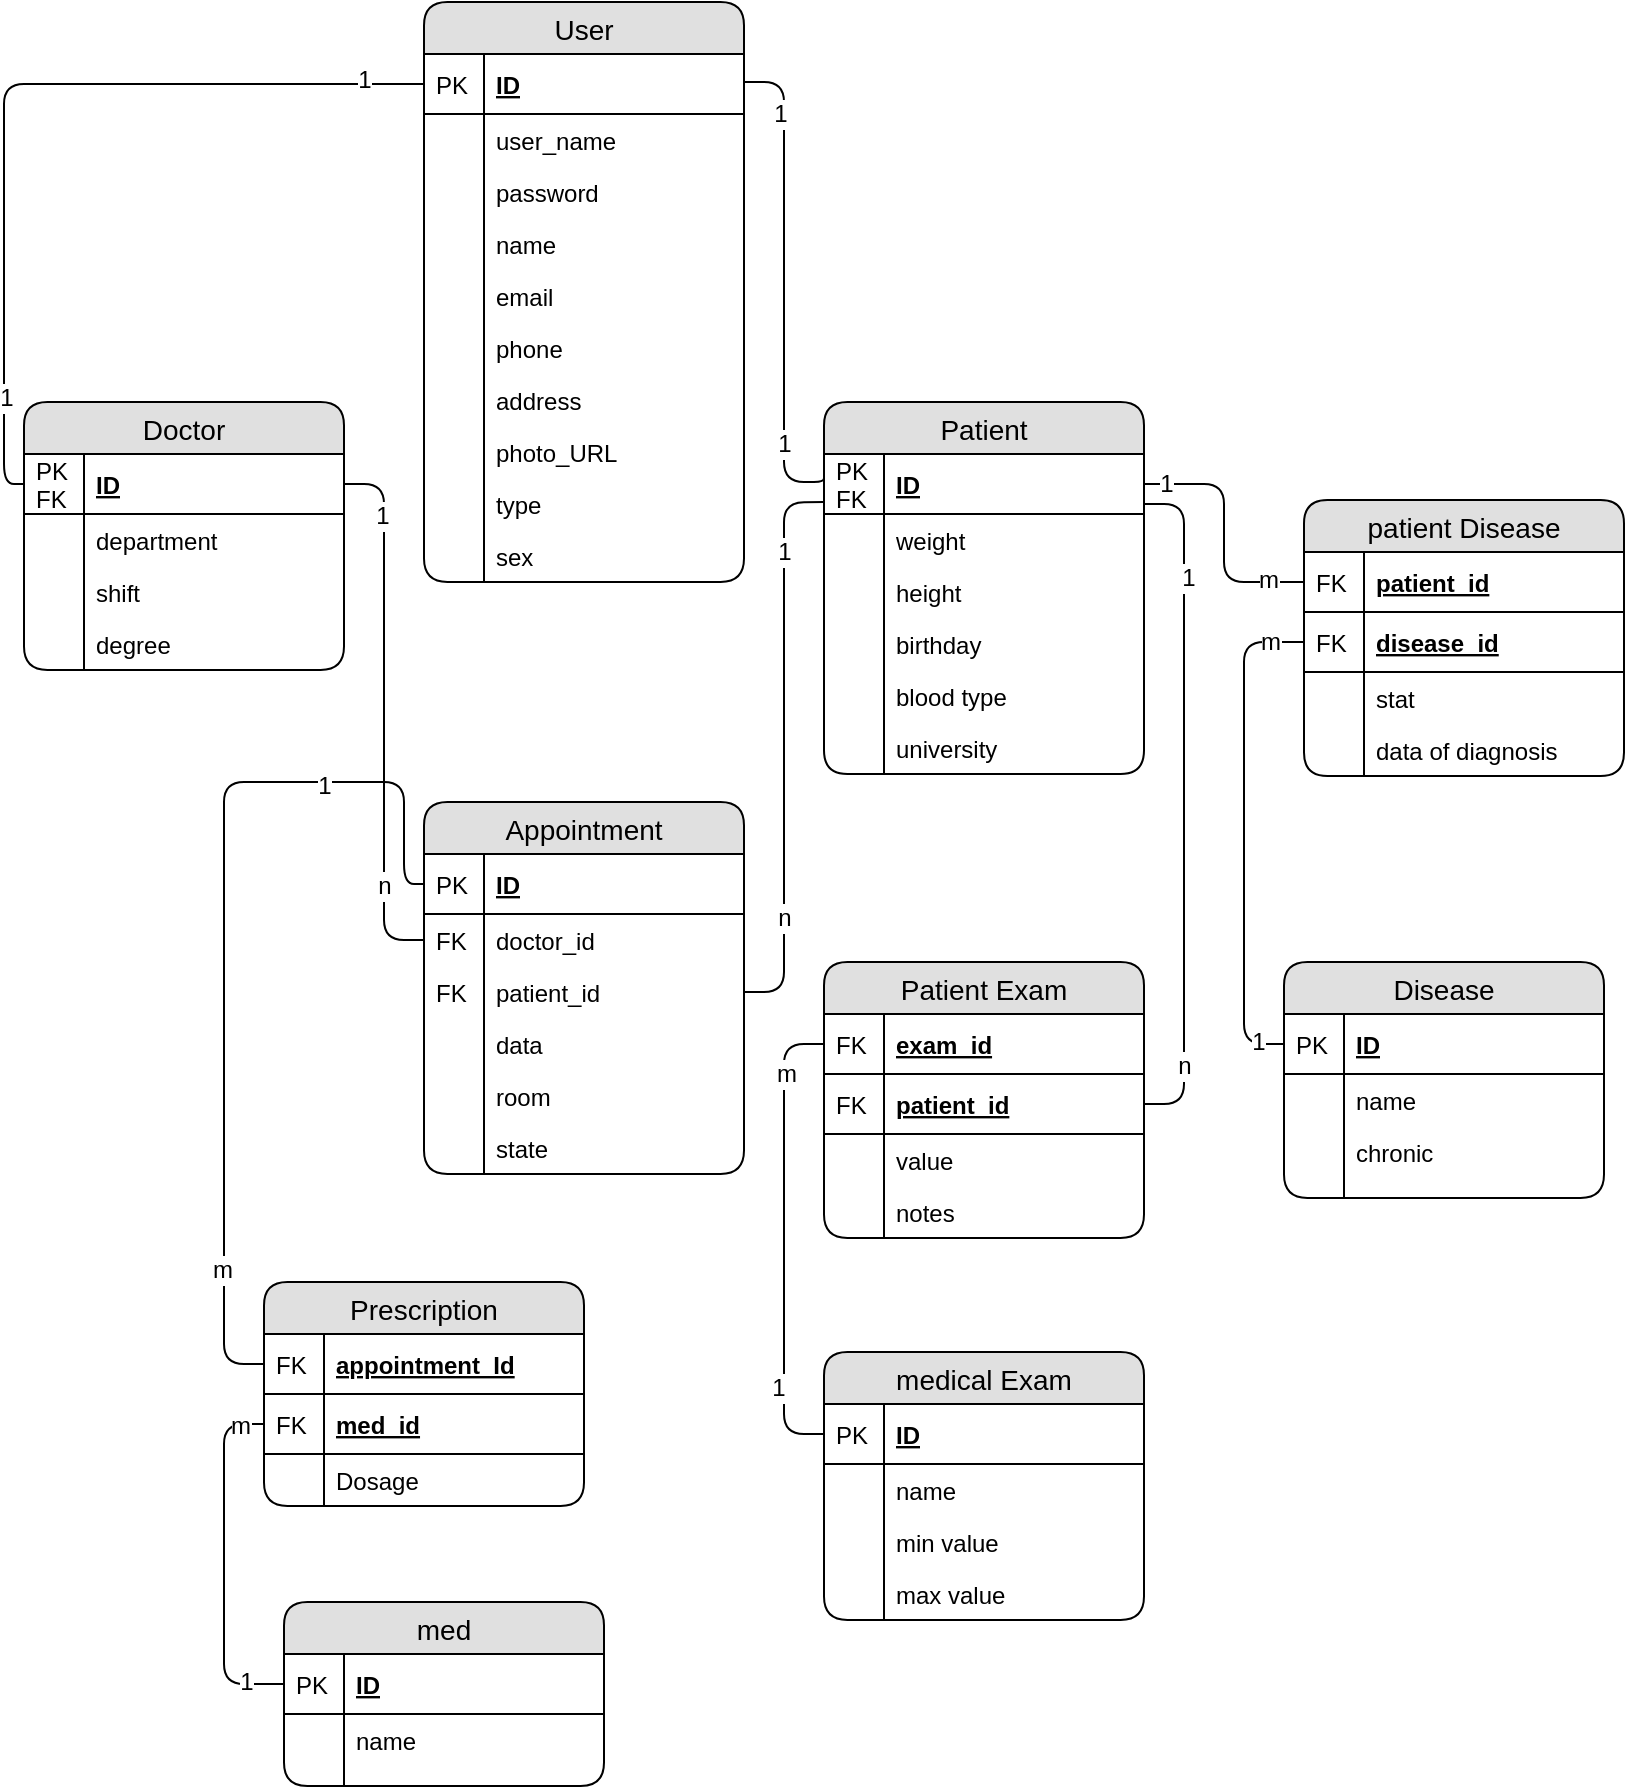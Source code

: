<mxfile version="12.6.5" type="device"><diagram id="t08wA-yYpvWtjws5Hv4I" name="Page-1"><mxGraphModel dx="1217" dy="1863" grid="1" gridSize="10" guides="1" tooltips="1" connect="1" arrows="1" fold="1" page="1" pageScale="1" pageWidth="850" pageHeight="1100" math="0" shadow="0"><root><mxCell id="0"/><mxCell id="1" parent="0"/><mxCell id="4QvmurTw6gEie29PjTmn-3" value="Doctor" style="swimlane;fontStyle=0;childLayout=stackLayout;horizontal=1;startSize=26;fillColor=#e0e0e0;horizontalStack=0;resizeParent=1;resizeParentMax=0;resizeLast=0;collapsible=1;marginBottom=0;swimlaneFillColor=#ffffff;align=center;fontSize=14;rounded=1;" parent="1" vertex="1"><mxGeometry x="30" y="-810" width="160" height="134" as="geometry"><mxRectangle x="40" y="-80" width="70" height="26" as="alternateBounds"/></mxGeometry></mxCell><mxCell id="4QvmurTw6gEie29PjTmn-4" value="ID" style="shape=partialRectangle;top=0;left=0;right=0;bottom=1;align=left;verticalAlign=middle;fillColor=none;spacingLeft=34;spacingRight=4;overflow=hidden;rotatable=0;points=[[0,0.5],[1,0.5]];portConstraint=eastwest;dropTarget=0;fontStyle=5;fontSize=12;" parent="4QvmurTw6gEie29PjTmn-3" vertex="1"><mxGeometry y="26" width="160" height="30" as="geometry"/></mxCell><mxCell id="4QvmurTw6gEie29PjTmn-5" value="PK&#10;FK" style="shape=partialRectangle;top=0;left=0;bottom=0;fillColor=none;align=left;verticalAlign=middle;spacingLeft=4;spacingRight=4;overflow=hidden;rotatable=0;points=[];portConstraint=eastwest;part=1;fontSize=12;" parent="4QvmurTw6gEie29PjTmn-4" vertex="1" connectable="0"><mxGeometry width="30" height="30" as="geometry"/></mxCell><mxCell id="4QvmurTw6gEie29PjTmn-56" value="department" style="shape=partialRectangle;top=0;left=0;right=0;bottom=0;align=left;verticalAlign=top;fillColor=none;spacingLeft=34;spacingRight=4;overflow=hidden;rotatable=0;points=[[0,0.5],[1,0.5]];portConstraint=eastwest;dropTarget=0;fontSize=12;" parent="4QvmurTw6gEie29PjTmn-3" vertex="1"><mxGeometry y="56" width="160" height="26" as="geometry"/></mxCell><mxCell id="4QvmurTw6gEie29PjTmn-57" value="" style="shape=partialRectangle;top=0;left=0;bottom=0;fillColor=none;align=left;verticalAlign=top;spacingLeft=4;spacingRight=4;overflow=hidden;rotatable=0;points=[];portConstraint=eastwest;part=1;fontSize=12;" parent="4QvmurTw6gEie29PjTmn-56" vertex="1" connectable="0"><mxGeometry width="30" height="26" as="geometry"/></mxCell><mxCell id="4QvmurTw6gEie29PjTmn-88" value="shift " style="shape=partialRectangle;top=0;left=0;right=0;bottom=0;align=left;verticalAlign=top;fillColor=none;spacingLeft=34;spacingRight=4;overflow=hidden;rotatable=0;points=[[0,0.5],[1,0.5]];portConstraint=eastwest;dropTarget=0;fontSize=12;" parent="4QvmurTw6gEie29PjTmn-3" vertex="1"><mxGeometry y="82" width="160" height="26" as="geometry"/></mxCell><mxCell id="4QvmurTw6gEie29PjTmn-89" value="" style="shape=partialRectangle;top=0;left=0;bottom=0;fillColor=none;align=left;verticalAlign=top;spacingLeft=4;spacingRight=4;overflow=hidden;rotatable=0;points=[];portConstraint=eastwest;part=1;fontSize=12;" parent="4QvmurTw6gEie29PjTmn-88" vertex="1" connectable="0"><mxGeometry width="30" height="26" as="geometry"/></mxCell><mxCell id="4QvmurTw6gEie29PjTmn-158" value="degree" style="shape=partialRectangle;top=0;left=0;right=0;bottom=0;align=left;verticalAlign=top;fillColor=none;spacingLeft=34;spacingRight=4;overflow=hidden;rotatable=0;points=[[0,0.5],[1,0.5]];portConstraint=eastwest;dropTarget=0;fontSize=12;" parent="4QvmurTw6gEie29PjTmn-3" vertex="1"><mxGeometry y="108" width="160" height="26" as="geometry"/></mxCell><mxCell id="4QvmurTw6gEie29PjTmn-159" value="" style="shape=partialRectangle;top=0;left=0;bottom=0;fillColor=none;align=left;verticalAlign=top;spacingLeft=4;spacingRight=4;overflow=hidden;rotatable=0;points=[];portConstraint=eastwest;part=1;fontSize=12;" parent="4QvmurTw6gEie29PjTmn-158" vertex="1" connectable="0"><mxGeometry width="30" height="26" as="geometry"/></mxCell><mxCell id="4QvmurTw6gEie29PjTmn-38" value="User" style="swimlane;fontStyle=0;childLayout=stackLayout;horizontal=1;startSize=26;fillColor=#e0e0e0;horizontalStack=0;resizeParent=1;resizeParentMax=0;resizeLast=0;collapsible=1;marginBottom=0;swimlaneFillColor=#ffffff;align=center;fontSize=14;glass=0;rounded=1;" parent="1" vertex="1"><mxGeometry x="230" y="-1010" width="160" height="290" as="geometry"/></mxCell><mxCell id="4QvmurTw6gEie29PjTmn-39" value="ID" style="shape=partialRectangle;top=0;left=0;right=0;bottom=1;align=left;verticalAlign=middle;fillColor=none;spacingLeft=34;spacingRight=4;overflow=hidden;rotatable=0;points=[[0,0.5],[1,0.5]];portConstraint=eastwest;dropTarget=0;fontStyle=5;fontSize=12;" parent="4QvmurTw6gEie29PjTmn-38" vertex="1"><mxGeometry y="26" width="160" height="30" as="geometry"/></mxCell><mxCell id="4QvmurTw6gEie29PjTmn-40" value="PK" style="shape=partialRectangle;top=0;left=0;bottom=0;fillColor=none;align=left;verticalAlign=middle;spacingLeft=4;spacingRight=4;overflow=hidden;rotatable=0;points=[];portConstraint=eastwest;part=1;fontSize=12;" parent="4QvmurTw6gEie29PjTmn-39" vertex="1" connectable="0"><mxGeometry width="30" height="30" as="geometry"/></mxCell><mxCell id="4QvmurTw6gEie29PjTmn-41" value="user_name" style="shape=partialRectangle;top=0;left=0;right=0;bottom=0;align=left;verticalAlign=top;fillColor=none;spacingLeft=34;spacingRight=4;overflow=hidden;rotatable=0;points=[[0,0.5],[1,0.5]];portConstraint=eastwest;dropTarget=0;fontSize=12;" parent="4QvmurTw6gEie29PjTmn-38" vertex="1"><mxGeometry y="56" width="160" height="26" as="geometry"/></mxCell><mxCell id="4QvmurTw6gEie29PjTmn-42" value="" style="shape=partialRectangle;top=0;left=0;bottom=0;fillColor=none;align=left;verticalAlign=top;spacingLeft=4;spacingRight=4;overflow=hidden;rotatable=0;points=[];portConstraint=eastwest;part=1;fontSize=12;" parent="4QvmurTw6gEie29PjTmn-41" vertex="1" connectable="0"><mxGeometry width="30" height="26" as="geometry"/></mxCell><mxCell id="4QvmurTw6gEie29PjTmn-50" value="password" style="shape=partialRectangle;top=0;left=0;right=0;bottom=0;align=left;verticalAlign=top;fillColor=none;spacingLeft=34;spacingRight=4;overflow=hidden;rotatable=0;points=[[0,0.5],[1,0.5]];portConstraint=eastwest;dropTarget=0;fontSize=12;" parent="4QvmurTw6gEie29PjTmn-38" vertex="1"><mxGeometry y="82" width="160" height="26" as="geometry"/></mxCell><mxCell id="4QvmurTw6gEie29PjTmn-51" value="" style="shape=partialRectangle;top=0;left=0;bottom=0;fillColor=none;align=left;verticalAlign=top;spacingLeft=4;spacingRight=4;overflow=hidden;rotatable=0;points=[];portConstraint=eastwest;part=1;fontSize=12;" parent="4QvmurTw6gEie29PjTmn-50" vertex="1" connectable="0"><mxGeometry width="30" height="26" as="geometry"/></mxCell><mxCell id="4QvmurTw6gEie29PjTmn-43" value="name" style="shape=partialRectangle;top=0;left=0;right=0;bottom=0;align=left;verticalAlign=top;fillColor=none;spacingLeft=34;spacingRight=4;overflow=hidden;rotatable=0;points=[[0,0.5],[1,0.5]];portConstraint=eastwest;dropTarget=0;fontSize=12;" parent="4QvmurTw6gEie29PjTmn-38" vertex="1"><mxGeometry y="108" width="160" height="26" as="geometry"/></mxCell><mxCell id="4QvmurTw6gEie29PjTmn-44" value="" style="shape=partialRectangle;top=0;left=0;bottom=0;fillColor=none;align=left;verticalAlign=top;spacingLeft=4;spacingRight=4;overflow=hidden;rotatable=0;points=[];portConstraint=eastwest;part=1;fontSize=12;" parent="4QvmurTw6gEie29PjTmn-43" vertex="1" connectable="0"><mxGeometry width="30" height="26" as="geometry"/></mxCell><mxCell id="4QvmurTw6gEie29PjTmn-46" value="email" style="shape=partialRectangle;top=0;left=0;right=0;bottom=0;align=left;verticalAlign=top;fillColor=none;spacingLeft=34;spacingRight=4;overflow=hidden;rotatable=0;points=[[0,0.5],[1,0.5]];portConstraint=eastwest;dropTarget=0;fontSize=12;" parent="4QvmurTw6gEie29PjTmn-38" vertex="1"><mxGeometry y="134" width="160" height="26" as="geometry"/></mxCell><mxCell id="4QvmurTw6gEie29PjTmn-47" value="" style="shape=partialRectangle;top=0;left=0;bottom=0;fillColor=none;align=left;verticalAlign=top;spacingLeft=4;spacingRight=4;overflow=hidden;rotatable=0;points=[];portConstraint=eastwest;part=1;fontSize=12;" parent="4QvmurTw6gEie29PjTmn-46" vertex="1" connectable="0"><mxGeometry width="30" height="26" as="geometry"/></mxCell><mxCell id="4QvmurTw6gEie29PjTmn-48" value="phone" style="shape=partialRectangle;top=0;left=0;right=0;bottom=0;align=left;verticalAlign=top;fillColor=none;spacingLeft=34;spacingRight=4;overflow=hidden;rotatable=0;points=[[0,0.5],[1,0.5]];portConstraint=eastwest;dropTarget=0;fontSize=12;" parent="4QvmurTw6gEie29PjTmn-38" vertex="1"><mxGeometry y="160" width="160" height="26" as="geometry"/></mxCell><mxCell id="4QvmurTw6gEie29PjTmn-49" value="" style="shape=partialRectangle;top=0;left=0;bottom=0;fillColor=none;align=left;verticalAlign=top;spacingLeft=4;spacingRight=4;overflow=hidden;rotatable=0;points=[];portConstraint=eastwest;part=1;fontSize=12;" parent="4QvmurTw6gEie29PjTmn-48" vertex="1" connectable="0"><mxGeometry width="30" height="26" as="geometry"/></mxCell><mxCell id="4QvmurTw6gEie29PjTmn-52" value="address" style="shape=partialRectangle;top=0;left=0;right=0;bottom=0;align=left;verticalAlign=top;fillColor=none;spacingLeft=34;spacingRight=4;overflow=hidden;rotatable=0;points=[[0,0.5],[1,0.5]];portConstraint=eastwest;dropTarget=0;fontSize=12;" parent="4QvmurTw6gEie29PjTmn-38" vertex="1"><mxGeometry y="186" width="160" height="26" as="geometry"/></mxCell><mxCell id="4QvmurTw6gEie29PjTmn-53" value="" style="shape=partialRectangle;top=0;left=0;bottom=0;fillColor=none;align=left;verticalAlign=top;spacingLeft=4;spacingRight=4;overflow=hidden;rotatable=0;points=[];portConstraint=eastwest;part=1;fontSize=12;" parent="4QvmurTw6gEie29PjTmn-52" vertex="1" connectable="0"><mxGeometry width="30" height="26" as="geometry"/></mxCell><mxCell id="4QvmurTw6gEie29PjTmn-54" value="photo_URL" style="shape=partialRectangle;top=0;left=0;right=0;bottom=0;align=left;verticalAlign=top;fillColor=none;spacingLeft=34;spacingRight=4;overflow=hidden;rotatable=0;points=[[0,0.5],[1,0.5]];portConstraint=eastwest;dropTarget=0;fontSize=12;" parent="4QvmurTw6gEie29PjTmn-38" vertex="1"><mxGeometry y="212" width="160" height="26" as="geometry"/></mxCell><mxCell id="4QvmurTw6gEie29PjTmn-55" value="" style="shape=partialRectangle;top=0;left=0;bottom=0;fillColor=none;align=left;verticalAlign=top;spacingLeft=4;spacingRight=4;overflow=hidden;rotatable=0;points=[];portConstraint=eastwest;part=1;fontSize=12;" parent="4QvmurTw6gEie29PjTmn-54" vertex="1" connectable="0"><mxGeometry width="30" height="26" as="geometry"/></mxCell><mxCell id="4QvmurTw6gEie29PjTmn-69" value="type" style="shape=partialRectangle;top=0;left=0;right=0;bottom=0;align=left;verticalAlign=top;fillColor=none;spacingLeft=34;spacingRight=4;overflow=hidden;rotatable=0;points=[[0,0.5],[1,0.5]];portConstraint=eastwest;dropTarget=0;fontSize=12;" parent="4QvmurTw6gEie29PjTmn-38" vertex="1"><mxGeometry y="238" width="160" height="26" as="geometry"/></mxCell><mxCell id="4QvmurTw6gEie29PjTmn-70" value="" style="shape=partialRectangle;top=0;left=0;bottom=0;fillColor=none;align=left;verticalAlign=top;spacingLeft=4;spacingRight=4;overflow=hidden;rotatable=0;points=[];portConstraint=eastwest;part=1;fontSize=12;" parent="4QvmurTw6gEie29PjTmn-69" vertex="1" connectable="0"><mxGeometry width="30" height="26" as="geometry"/></mxCell><mxCell id="4QvmurTw6gEie29PjTmn-71" value="sex" style="shape=partialRectangle;top=0;left=0;right=0;bottom=0;align=left;verticalAlign=top;fillColor=none;spacingLeft=34;spacingRight=4;overflow=hidden;rotatable=0;points=[[0,0.5],[1,0.5]];portConstraint=eastwest;dropTarget=0;fontSize=12;" parent="4QvmurTw6gEie29PjTmn-38" vertex="1"><mxGeometry y="264" width="160" height="26" as="geometry"/></mxCell><mxCell id="4QvmurTw6gEie29PjTmn-72" value="" style="shape=partialRectangle;top=0;left=0;bottom=0;fillColor=none;align=left;verticalAlign=top;spacingLeft=4;spacingRight=4;overflow=hidden;rotatable=0;points=[];portConstraint=eastwest;part=1;fontSize=12;" parent="4QvmurTw6gEie29PjTmn-71" vertex="1" connectable="0"><mxGeometry width="30" height="26" as="geometry"/></mxCell><mxCell id="4QvmurTw6gEie29PjTmn-58" value="Patient" style="swimlane;fontStyle=0;childLayout=stackLayout;horizontal=1;startSize=26;fillColor=#e0e0e0;horizontalStack=0;resizeParent=1;resizeParentMax=0;resizeLast=0;collapsible=1;marginBottom=0;swimlaneFillColor=#ffffff;align=center;fontSize=14;rounded=1;" parent="1" vertex="1"><mxGeometry x="430" y="-810" width="160" height="186" as="geometry"/></mxCell><mxCell id="4QvmurTw6gEie29PjTmn-59" value="ID" style="shape=partialRectangle;top=0;left=0;right=0;bottom=1;align=left;verticalAlign=middle;fillColor=none;spacingLeft=34;spacingRight=4;overflow=hidden;rotatable=0;points=[[0,0.5],[1,0.5]];portConstraint=eastwest;dropTarget=0;fontStyle=5;fontSize=12;" parent="4QvmurTw6gEie29PjTmn-58" vertex="1"><mxGeometry y="26" width="160" height="30" as="geometry"/></mxCell><mxCell id="4QvmurTw6gEie29PjTmn-60" value="PK&#10;FK" style="shape=partialRectangle;top=0;left=0;bottom=0;fillColor=none;align=left;verticalAlign=middle;spacingLeft=4;spacingRight=4;overflow=hidden;rotatable=0;points=[];portConstraint=eastwest;part=1;fontSize=12;" parent="4QvmurTw6gEie29PjTmn-59" vertex="1" connectable="0"><mxGeometry width="30" height="30" as="geometry"/></mxCell><mxCell id="4QvmurTw6gEie29PjTmn-61" value="weight" style="shape=partialRectangle;top=0;left=0;right=0;bottom=0;align=left;verticalAlign=top;fillColor=none;spacingLeft=34;spacingRight=4;overflow=hidden;rotatable=0;points=[[0,0.5],[1,0.5]];portConstraint=eastwest;dropTarget=0;fontSize=12;" parent="4QvmurTw6gEie29PjTmn-58" vertex="1"><mxGeometry y="56" width="160" height="26" as="geometry"/></mxCell><mxCell id="4QvmurTw6gEie29PjTmn-62" value="" style="shape=partialRectangle;top=0;left=0;bottom=0;fillColor=none;align=left;verticalAlign=top;spacingLeft=4;spacingRight=4;overflow=hidden;rotatable=0;points=[];portConstraint=eastwest;part=1;fontSize=12;" parent="4QvmurTw6gEie29PjTmn-61" vertex="1" connectable="0"><mxGeometry width="30" height="26" as="geometry"/></mxCell><mxCell id="4QvmurTw6gEie29PjTmn-63" value="height" style="shape=partialRectangle;top=0;left=0;right=0;bottom=0;align=left;verticalAlign=top;fillColor=none;spacingLeft=34;spacingRight=4;overflow=hidden;rotatable=0;points=[[0,0.5],[1,0.5]];portConstraint=eastwest;dropTarget=0;fontSize=12;" parent="4QvmurTw6gEie29PjTmn-58" vertex="1"><mxGeometry y="82" width="160" height="26" as="geometry"/></mxCell><mxCell id="4QvmurTw6gEie29PjTmn-64" value="" style="shape=partialRectangle;top=0;left=0;bottom=0;fillColor=none;align=left;verticalAlign=top;spacingLeft=4;spacingRight=4;overflow=hidden;rotatable=0;points=[];portConstraint=eastwest;part=1;fontSize=12;" parent="4QvmurTw6gEie29PjTmn-63" vertex="1" connectable="0"><mxGeometry width="30" height="26" as="geometry"/></mxCell><mxCell id="4QvmurTw6gEie29PjTmn-65" value="birthday" style="shape=partialRectangle;top=0;left=0;right=0;bottom=0;align=left;verticalAlign=top;fillColor=none;spacingLeft=34;spacingRight=4;overflow=hidden;rotatable=0;points=[[0,0.5],[1,0.5]];portConstraint=eastwest;dropTarget=0;fontSize=12;" parent="4QvmurTw6gEie29PjTmn-58" vertex="1"><mxGeometry y="108" width="160" height="26" as="geometry"/></mxCell><mxCell id="4QvmurTw6gEie29PjTmn-66" value="" style="shape=partialRectangle;top=0;left=0;bottom=0;fillColor=none;align=left;verticalAlign=top;spacingLeft=4;spacingRight=4;overflow=hidden;rotatable=0;points=[];portConstraint=eastwest;part=1;fontSize=12;" parent="4QvmurTw6gEie29PjTmn-65" vertex="1" connectable="0"><mxGeometry width="30" height="26" as="geometry"/></mxCell><mxCell id="4QvmurTw6gEie29PjTmn-73" value="blood type" style="shape=partialRectangle;top=0;left=0;right=0;bottom=0;align=left;verticalAlign=top;fillColor=none;spacingLeft=34;spacingRight=4;overflow=hidden;rotatable=0;points=[[0,0.5],[1,0.5]];portConstraint=eastwest;dropTarget=0;fontSize=12;" parent="4QvmurTw6gEie29PjTmn-58" vertex="1"><mxGeometry y="134" width="160" height="26" as="geometry"/></mxCell><mxCell id="4QvmurTw6gEie29PjTmn-74" value="" style="shape=partialRectangle;top=0;left=0;bottom=0;fillColor=none;align=left;verticalAlign=top;spacingLeft=4;spacingRight=4;overflow=hidden;rotatable=0;points=[];portConstraint=eastwest;part=1;fontSize=12;" parent="4QvmurTw6gEie29PjTmn-73" vertex="1" connectable="0"><mxGeometry width="30" height="26" as="geometry"/></mxCell><mxCell id="4QvmurTw6gEie29PjTmn-75" value="university" style="shape=partialRectangle;top=0;left=0;right=0;bottom=0;align=left;verticalAlign=top;fillColor=none;spacingLeft=34;spacingRight=4;overflow=hidden;rotatable=0;points=[[0,0.5],[1,0.5]];portConstraint=eastwest;dropTarget=0;fontSize=12;" parent="4QvmurTw6gEie29PjTmn-58" vertex="1"><mxGeometry y="160" width="160" height="26" as="geometry"/></mxCell><mxCell id="4QvmurTw6gEie29PjTmn-76" value="" style="shape=partialRectangle;top=0;left=0;bottom=0;fillColor=none;align=left;verticalAlign=top;spacingLeft=4;spacingRight=4;overflow=hidden;rotatable=0;points=[];portConstraint=eastwest;part=1;fontSize=12;" parent="4QvmurTw6gEie29PjTmn-75" vertex="1" connectable="0"><mxGeometry width="30" height="26" as="geometry"/></mxCell><mxCell id="4QvmurTw6gEie29PjTmn-90" value="medical Exam" style="swimlane;fontStyle=0;childLayout=stackLayout;horizontal=1;startSize=26;fillColor=#e0e0e0;horizontalStack=0;resizeParent=1;resizeParentMax=0;resizeLast=0;collapsible=1;marginBottom=0;swimlaneFillColor=#ffffff;align=center;fontSize=14;rounded=1;" parent="1" vertex="1"><mxGeometry x="430" y="-335" width="160" height="134" as="geometry"/></mxCell><mxCell id="4QvmurTw6gEie29PjTmn-91" value="ID" style="shape=partialRectangle;top=0;left=0;right=0;bottom=1;align=left;verticalAlign=middle;fillColor=none;spacingLeft=34;spacingRight=4;overflow=hidden;rotatable=0;points=[[0,0.5],[1,0.5]];portConstraint=eastwest;dropTarget=0;fontStyle=5;fontSize=12;" parent="4QvmurTw6gEie29PjTmn-90" vertex="1"><mxGeometry y="26" width="160" height="30" as="geometry"/></mxCell><mxCell id="4QvmurTw6gEie29PjTmn-92" value="PK" style="shape=partialRectangle;top=0;left=0;bottom=0;fillColor=none;align=left;verticalAlign=middle;spacingLeft=4;spacingRight=4;overflow=hidden;rotatable=0;points=[];portConstraint=eastwest;part=1;fontSize=12;" parent="4QvmurTw6gEie29PjTmn-91" vertex="1" connectable="0"><mxGeometry width="30" height="30" as="geometry"/></mxCell><mxCell id="4QvmurTw6gEie29PjTmn-93" value="name" style="shape=partialRectangle;top=0;left=0;right=0;bottom=0;align=left;verticalAlign=top;fillColor=none;spacingLeft=34;spacingRight=4;overflow=hidden;rotatable=0;points=[[0,0.5],[1,0.5]];portConstraint=eastwest;dropTarget=0;fontSize=12;" parent="4QvmurTw6gEie29PjTmn-90" vertex="1"><mxGeometry y="56" width="160" height="26" as="geometry"/></mxCell><mxCell id="4QvmurTw6gEie29PjTmn-94" value="" style="shape=partialRectangle;top=0;left=0;bottom=0;fillColor=none;align=left;verticalAlign=top;spacingLeft=4;spacingRight=4;overflow=hidden;rotatable=0;points=[];portConstraint=eastwest;part=1;fontSize=12;" parent="4QvmurTw6gEie29PjTmn-93" vertex="1" connectable="0"><mxGeometry width="30" height="26" as="geometry"/></mxCell><mxCell id="4QvmurTw6gEie29PjTmn-95" value="min value" style="shape=partialRectangle;top=0;left=0;right=0;bottom=0;align=left;verticalAlign=top;fillColor=none;spacingLeft=34;spacingRight=4;overflow=hidden;rotatable=0;points=[[0,0.5],[1,0.5]];portConstraint=eastwest;dropTarget=0;fontSize=12;" parent="4QvmurTw6gEie29PjTmn-90" vertex="1"><mxGeometry y="82" width="160" height="26" as="geometry"/></mxCell><mxCell id="4QvmurTw6gEie29PjTmn-96" value="" style="shape=partialRectangle;top=0;left=0;bottom=0;fillColor=none;align=left;verticalAlign=top;spacingLeft=4;spacingRight=4;overflow=hidden;rotatable=0;points=[];portConstraint=eastwest;part=1;fontSize=12;" parent="4QvmurTw6gEie29PjTmn-95" vertex="1" connectable="0"><mxGeometry width="30" height="26" as="geometry"/></mxCell><mxCell id="4QvmurTw6gEie29PjTmn-97" value="max value" style="shape=partialRectangle;top=0;left=0;right=0;bottom=0;align=left;verticalAlign=top;fillColor=none;spacingLeft=34;spacingRight=4;overflow=hidden;rotatable=0;points=[[0,0.5],[1,0.5]];portConstraint=eastwest;dropTarget=0;fontSize=12;" parent="4QvmurTw6gEie29PjTmn-90" vertex="1"><mxGeometry y="108" width="160" height="26" as="geometry"/></mxCell><mxCell id="4QvmurTw6gEie29PjTmn-98" value="" style="shape=partialRectangle;top=0;left=0;bottom=0;fillColor=none;align=left;verticalAlign=top;spacingLeft=4;spacingRight=4;overflow=hidden;rotatable=0;points=[];portConstraint=eastwest;part=1;fontSize=12;" parent="4QvmurTw6gEie29PjTmn-97" vertex="1" connectable="0"><mxGeometry width="30" height="26" as="geometry"/></mxCell><mxCell id="4QvmurTw6gEie29PjTmn-103" value="Patient Exam" style="swimlane;fontStyle=0;childLayout=stackLayout;horizontal=1;startSize=26;fillColor=#e0e0e0;horizontalStack=0;resizeParent=1;resizeParentMax=0;resizeLast=0;collapsible=1;marginBottom=0;swimlaneFillColor=#ffffff;align=center;fontSize=14;rounded=1;" parent="1" vertex="1"><mxGeometry x="430" y="-530" width="160" height="138" as="geometry"/></mxCell><mxCell id="4QvmurTw6gEie29PjTmn-104" value="exam_id" style="shape=partialRectangle;top=0;left=0;right=0;bottom=1;align=left;verticalAlign=middle;fillColor=none;spacingLeft=34;spacingRight=4;overflow=hidden;rotatable=0;points=[[0,0.5],[1,0.5]];portConstraint=eastwest;dropTarget=0;fontStyle=5;fontSize=12;" parent="4QvmurTw6gEie29PjTmn-103" vertex="1"><mxGeometry y="26" width="160" height="30" as="geometry"/></mxCell><mxCell id="4QvmurTw6gEie29PjTmn-105" value="FK" style="shape=partialRectangle;top=0;left=0;bottom=0;fillColor=none;align=left;verticalAlign=middle;spacingLeft=4;spacingRight=4;overflow=hidden;rotatable=0;points=[];portConstraint=eastwest;part=1;fontSize=12;" parent="4QvmurTw6gEie29PjTmn-104" vertex="1" connectable="0"><mxGeometry width="30" height="30" as="geometry"/></mxCell><mxCell id="4QvmurTw6gEie29PjTmn-114" value="patient_id" style="shape=partialRectangle;top=0;left=0;right=0;bottom=1;align=left;verticalAlign=middle;fillColor=none;spacingLeft=34;spacingRight=4;overflow=hidden;rotatable=0;points=[[0,0.5],[1,0.5]];portConstraint=eastwest;dropTarget=0;fontStyle=5;fontSize=12;" parent="4QvmurTw6gEie29PjTmn-103" vertex="1"><mxGeometry y="56" width="160" height="30" as="geometry"/></mxCell><mxCell id="4QvmurTw6gEie29PjTmn-115" value="FK" style="shape=partialRectangle;top=0;left=0;bottom=0;fillColor=none;align=left;verticalAlign=middle;spacingLeft=4;spacingRight=4;overflow=hidden;rotatable=0;points=[];portConstraint=eastwest;part=1;fontSize=12;" parent="4QvmurTw6gEie29PjTmn-114" vertex="1" connectable="0"><mxGeometry width="30" height="30" as="geometry"/></mxCell><mxCell id="4QvmurTw6gEie29PjTmn-106" value="value" style="shape=partialRectangle;top=0;left=0;right=0;bottom=0;align=left;verticalAlign=top;fillColor=none;spacingLeft=34;spacingRight=4;overflow=hidden;rotatable=0;points=[[0,0.5],[1,0.5]];portConstraint=eastwest;dropTarget=0;fontSize=12;" parent="4QvmurTw6gEie29PjTmn-103" vertex="1"><mxGeometry y="86" width="160" height="26" as="geometry"/></mxCell><mxCell id="4QvmurTw6gEie29PjTmn-107" value="" style="shape=partialRectangle;top=0;left=0;bottom=0;fillColor=none;align=left;verticalAlign=top;spacingLeft=4;spacingRight=4;overflow=hidden;rotatable=0;points=[];portConstraint=eastwest;part=1;fontSize=12;" parent="4QvmurTw6gEie29PjTmn-106" vertex="1" connectable="0"><mxGeometry width="30" height="26" as="geometry"/></mxCell><mxCell id="4QvmurTw6gEie29PjTmn-108" value="notes" style="shape=partialRectangle;top=0;left=0;right=0;bottom=0;align=left;verticalAlign=top;fillColor=none;spacingLeft=34;spacingRight=4;overflow=hidden;rotatable=0;points=[[0,0.5],[1,0.5]];portConstraint=eastwest;dropTarget=0;fontSize=12;" parent="4QvmurTw6gEie29PjTmn-103" vertex="1"><mxGeometry y="112" width="160" height="26" as="geometry"/></mxCell><mxCell id="4QvmurTw6gEie29PjTmn-109" value="" style="shape=partialRectangle;top=0;left=0;bottom=0;fillColor=none;align=left;verticalAlign=top;spacingLeft=4;spacingRight=4;overflow=hidden;rotatable=0;points=[];portConstraint=eastwest;part=1;fontSize=12;" parent="4QvmurTw6gEie29PjTmn-108" vertex="1" connectable="0"><mxGeometry width="30" height="26" as="geometry"/></mxCell><mxCell id="4QvmurTw6gEie29PjTmn-116" value="Appointment" style="swimlane;fontStyle=0;childLayout=stackLayout;horizontal=1;startSize=26;fillColor=#e0e0e0;horizontalStack=0;resizeParent=1;resizeParentMax=0;resizeLast=0;collapsible=1;marginBottom=0;swimlaneFillColor=#ffffff;align=center;fontSize=14;rounded=1;" parent="1" vertex="1"><mxGeometry x="230" y="-610" width="160" height="186" as="geometry"/></mxCell><mxCell id="4QvmurTw6gEie29PjTmn-117" value="ID" style="shape=partialRectangle;top=0;left=0;right=0;bottom=1;align=left;verticalAlign=middle;fillColor=none;spacingLeft=34;spacingRight=4;overflow=hidden;rotatable=0;points=[[0,0.5],[1,0.5]];portConstraint=eastwest;dropTarget=0;fontStyle=5;fontSize=12;" parent="4QvmurTw6gEie29PjTmn-116" vertex="1"><mxGeometry y="26" width="160" height="30" as="geometry"/></mxCell><mxCell id="4QvmurTw6gEie29PjTmn-118" value="PK" style="shape=partialRectangle;top=0;left=0;bottom=0;fillColor=none;align=left;verticalAlign=middle;spacingLeft=4;spacingRight=4;overflow=hidden;rotatable=0;points=[];portConstraint=eastwest;part=1;fontSize=12;" parent="4QvmurTw6gEie29PjTmn-117" vertex="1" connectable="0"><mxGeometry width="30" height="30" as="geometry"/></mxCell><mxCell id="4QvmurTw6gEie29PjTmn-119" value="doctor_id" style="shape=partialRectangle;top=0;left=0;right=0;bottom=0;align=left;verticalAlign=top;fillColor=none;spacingLeft=34;spacingRight=4;overflow=hidden;rotatable=0;points=[[0,0.5],[1,0.5]];portConstraint=eastwest;dropTarget=0;fontSize=12;" parent="4QvmurTw6gEie29PjTmn-116" vertex="1"><mxGeometry y="56" width="160" height="26" as="geometry"/></mxCell><mxCell id="4QvmurTw6gEie29PjTmn-120" value="FK" style="shape=partialRectangle;top=0;left=0;bottom=0;fillColor=none;align=left;verticalAlign=top;spacingLeft=4;spacingRight=4;overflow=hidden;rotatable=0;points=[];portConstraint=eastwest;part=1;fontSize=12;" parent="4QvmurTw6gEie29PjTmn-119" vertex="1" connectable="0"><mxGeometry width="30" height="26" as="geometry"/></mxCell><mxCell id="4QvmurTw6gEie29PjTmn-121" value="patient_id" style="shape=partialRectangle;top=0;left=0;right=0;bottom=0;align=left;verticalAlign=top;fillColor=none;spacingLeft=34;spacingRight=4;overflow=hidden;rotatable=0;points=[[0,0.5],[1,0.5]];portConstraint=eastwest;dropTarget=0;fontSize=12;" parent="4QvmurTw6gEie29PjTmn-116" vertex="1"><mxGeometry y="82" width="160" height="26" as="geometry"/></mxCell><mxCell id="4QvmurTw6gEie29PjTmn-122" value="FK" style="shape=partialRectangle;top=0;left=0;bottom=0;fillColor=none;align=left;verticalAlign=top;spacingLeft=4;spacingRight=4;overflow=hidden;rotatable=0;points=[];portConstraint=eastwest;part=1;fontSize=12;" parent="4QvmurTw6gEie29PjTmn-121" vertex="1" connectable="0"><mxGeometry width="30" height="26" as="geometry"/></mxCell><mxCell id="4QvmurTw6gEie29PjTmn-123" value="data" style="shape=partialRectangle;top=0;left=0;right=0;bottom=0;align=left;verticalAlign=top;fillColor=none;spacingLeft=34;spacingRight=4;overflow=hidden;rotatable=0;points=[[0,0.5],[1,0.5]];portConstraint=eastwest;dropTarget=0;fontSize=12;" parent="4QvmurTw6gEie29PjTmn-116" vertex="1"><mxGeometry y="108" width="160" height="26" as="geometry"/></mxCell><mxCell id="4QvmurTw6gEie29PjTmn-124" value="" style="shape=partialRectangle;top=0;left=0;bottom=0;fillColor=none;align=left;verticalAlign=top;spacingLeft=4;spacingRight=4;overflow=hidden;rotatable=0;points=[];portConstraint=eastwest;part=1;fontSize=12;" parent="4QvmurTw6gEie29PjTmn-123" vertex="1" connectable="0"><mxGeometry width="30" height="26" as="geometry"/></mxCell><mxCell id="4QvmurTw6gEie29PjTmn-127" value="room" style="shape=partialRectangle;top=0;left=0;right=0;bottom=0;align=left;verticalAlign=top;fillColor=none;spacingLeft=34;spacingRight=4;overflow=hidden;rotatable=0;points=[[0,0.5],[1,0.5]];portConstraint=eastwest;dropTarget=0;fontSize=12;" parent="4QvmurTw6gEie29PjTmn-116" vertex="1"><mxGeometry y="134" width="160" height="26" as="geometry"/></mxCell><mxCell id="4QvmurTw6gEie29PjTmn-128" value="" style="shape=partialRectangle;top=0;left=0;bottom=0;fillColor=none;align=left;verticalAlign=top;spacingLeft=4;spacingRight=4;overflow=hidden;rotatable=0;points=[];portConstraint=eastwest;part=1;fontSize=12;" parent="4QvmurTw6gEie29PjTmn-127" vertex="1" connectable="0"><mxGeometry width="30" height="26" as="geometry"/></mxCell><mxCell id="4QvmurTw6gEie29PjTmn-129" value="state" style="shape=partialRectangle;top=0;left=0;right=0;bottom=0;align=left;verticalAlign=top;fillColor=none;spacingLeft=34;spacingRight=4;overflow=hidden;rotatable=0;points=[[0,0.5],[1,0.5]];portConstraint=eastwest;dropTarget=0;fontSize=12;" parent="4QvmurTw6gEie29PjTmn-116" vertex="1"><mxGeometry y="160" width="160" height="26" as="geometry"/></mxCell><mxCell id="4QvmurTw6gEie29PjTmn-130" value="" style="shape=partialRectangle;top=0;left=0;bottom=0;fillColor=none;align=left;verticalAlign=top;spacingLeft=4;spacingRight=4;overflow=hidden;rotatable=0;points=[];portConstraint=eastwest;part=1;fontSize=12;" parent="4QvmurTw6gEie29PjTmn-129" vertex="1" connectable="0"><mxGeometry width="30" height="26" as="geometry"/></mxCell><mxCell id="4QvmurTw6gEie29PjTmn-136" value="Prescription" style="swimlane;fontStyle=0;childLayout=stackLayout;horizontal=1;startSize=26;fillColor=#e0e0e0;horizontalStack=0;resizeParent=1;resizeParentMax=0;resizeLast=0;collapsible=1;marginBottom=0;swimlaneFillColor=#ffffff;align=center;fontSize=14;rounded=1;" parent="1" vertex="1"><mxGeometry x="150" y="-370" width="160" height="112" as="geometry"/></mxCell><mxCell id="4QvmurTw6gEie29PjTmn-137" value="appointment_Id" style="shape=partialRectangle;top=0;left=0;right=0;bottom=1;align=left;verticalAlign=middle;fillColor=none;spacingLeft=34;spacingRight=4;overflow=hidden;rotatable=0;points=[[0,0.5],[1,0.5]];portConstraint=eastwest;dropTarget=0;fontStyle=5;fontSize=12;" parent="4QvmurTw6gEie29PjTmn-136" vertex="1"><mxGeometry y="26" width="160" height="30" as="geometry"/></mxCell><mxCell id="4QvmurTw6gEie29PjTmn-138" value="FK" style="shape=partialRectangle;top=0;left=0;bottom=0;fillColor=none;align=left;verticalAlign=middle;spacingLeft=4;spacingRight=4;overflow=hidden;rotatable=0;points=[];portConstraint=eastwest;part=1;fontSize=12;" parent="4QvmurTw6gEie29PjTmn-137" vertex="1" connectable="0"><mxGeometry width="30" height="30" as="geometry"/></mxCell><mxCell id="QC1r_OC8FrwwxPNk0vOP-34" value="med_id" style="shape=partialRectangle;top=0;left=0;right=0;bottom=1;align=left;verticalAlign=middle;fillColor=none;spacingLeft=34;spacingRight=4;overflow=hidden;rotatable=0;points=[[0,0.5],[1,0.5]];portConstraint=eastwest;dropTarget=0;fontStyle=5;fontSize=12;" vertex="1" parent="4QvmurTw6gEie29PjTmn-136"><mxGeometry y="56" width="160" height="30" as="geometry"/></mxCell><mxCell id="QC1r_OC8FrwwxPNk0vOP-35" value="FK" style="shape=partialRectangle;top=0;left=0;bottom=0;fillColor=none;align=left;verticalAlign=middle;spacingLeft=4;spacingRight=4;overflow=hidden;rotatable=0;points=[];portConstraint=eastwest;part=1;fontSize=12;" vertex="1" connectable="0" parent="QC1r_OC8FrwwxPNk0vOP-34"><mxGeometry width="30" height="30" as="geometry"/></mxCell><mxCell id="4QvmurTw6gEie29PjTmn-141" value="Dosage" style="shape=partialRectangle;top=0;left=0;right=0;bottom=0;align=left;verticalAlign=top;fillColor=none;spacingLeft=34;spacingRight=4;overflow=hidden;rotatable=0;points=[[0,0.5],[1,0.5]];portConstraint=eastwest;dropTarget=0;fontSize=12;" parent="4QvmurTw6gEie29PjTmn-136" vertex="1"><mxGeometry y="86" width="160" height="26" as="geometry"/></mxCell><mxCell id="4QvmurTw6gEie29PjTmn-142" value="" style="shape=partialRectangle;top=0;left=0;bottom=0;fillColor=none;align=left;verticalAlign=top;spacingLeft=4;spacingRight=4;overflow=hidden;rotatable=0;points=[];portConstraint=eastwest;part=1;fontSize=12;" parent="4QvmurTw6gEie29PjTmn-141" vertex="1" connectable="0"><mxGeometry width="30" height="26" as="geometry"/></mxCell><mxCell id="4QvmurTw6gEie29PjTmn-147" value="Disease" style="swimlane;fontStyle=0;childLayout=stackLayout;horizontal=1;startSize=26;fillColor=#e0e0e0;horizontalStack=0;resizeParent=1;resizeParentMax=0;resizeLast=0;collapsible=1;marginBottom=0;swimlaneFillColor=#ffffff;align=center;fontSize=14;rounded=1;" parent="1" vertex="1"><mxGeometry x="660" y="-530" width="160" height="118" as="geometry"/></mxCell><mxCell id="4QvmurTw6gEie29PjTmn-148" value="ID" style="shape=partialRectangle;top=0;left=0;right=0;bottom=1;align=left;verticalAlign=middle;fillColor=none;spacingLeft=34;spacingRight=4;overflow=hidden;rotatable=0;points=[[0,0.5],[1,0.5]];portConstraint=eastwest;dropTarget=0;fontStyle=5;fontSize=12;" parent="4QvmurTw6gEie29PjTmn-147" vertex="1"><mxGeometry y="26" width="160" height="30" as="geometry"/></mxCell><mxCell id="4QvmurTw6gEie29PjTmn-149" value="PK" style="shape=partialRectangle;top=0;left=0;bottom=0;fillColor=none;align=left;verticalAlign=middle;spacingLeft=4;spacingRight=4;overflow=hidden;rotatable=0;points=[];portConstraint=eastwest;part=1;fontSize=12;" parent="4QvmurTw6gEie29PjTmn-148" vertex="1" connectable="0"><mxGeometry width="30" height="30" as="geometry"/></mxCell><mxCell id="4QvmurTw6gEie29PjTmn-150" value="name" style="shape=partialRectangle;top=0;left=0;right=0;bottom=0;align=left;verticalAlign=top;fillColor=none;spacingLeft=34;spacingRight=4;overflow=hidden;rotatable=0;points=[[0,0.5],[1,0.5]];portConstraint=eastwest;dropTarget=0;fontSize=12;" parent="4QvmurTw6gEie29PjTmn-147" vertex="1"><mxGeometry y="56" width="160" height="26" as="geometry"/></mxCell><mxCell id="4QvmurTw6gEie29PjTmn-151" value="" style="shape=partialRectangle;top=0;left=0;bottom=0;fillColor=none;align=left;verticalAlign=top;spacingLeft=4;spacingRight=4;overflow=hidden;rotatable=0;points=[];portConstraint=eastwest;part=1;fontSize=12;" parent="4QvmurTw6gEie29PjTmn-150" vertex="1" connectable="0"><mxGeometry width="30" height="26" as="geometry"/></mxCell><mxCell id="4QvmurTw6gEie29PjTmn-154" value="chronic " style="shape=partialRectangle;top=0;left=0;right=0;bottom=0;align=left;verticalAlign=top;fillColor=none;spacingLeft=34;spacingRight=4;overflow=hidden;rotatable=0;points=[[0,0.5],[1,0.5]];portConstraint=eastwest;dropTarget=0;fontSize=12;" parent="4QvmurTw6gEie29PjTmn-147" vertex="1"><mxGeometry y="82" width="160" height="26" as="geometry"/></mxCell><mxCell id="4QvmurTw6gEie29PjTmn-155" value="" style="shape=partialRectangle;top=0;left=0;bottom=0;fillColor=none;align=left;verticalAlign=top;spacingLeft=4;spacingRight=4;overflow=hidden;rotatable=0;points=[];portConstraint=eastwest;part=1;fontSize=12;" parent="4QvmurTw6gEie29PjTmn-154" vertex="1" connectable="0"><mxGeometry width="30" height="26" as="geometry"/></mxCell><mxCell id="4QvmurTw6gEie29PjTmn-156" value="" style="shape=partialRectangle;top=0;left=0;right=0;bottom=0;align=left;verticalAlign=top;fillColor=none;spacingLeft=34;spacingRight=4;overflow=hidden;rotatable=0;points=[[0,0.5],[1,0.5]];portConstraint=eastwest;dropTarget=0;fontSize=12;" parent="4QvmurTw6gEie29PjTmn-147" vertex="1"><mxGeometry y="108" width="160" height="10" as="geometry"/></mxCell><mxCell id="4QvmurTw6gEie29PjTmn-157" value="" style="shape=partialRectangle;top=0;left=0;bottom=0;fillColor=none;align=left;verticalAlign=top;spacingLeft=4;spacingRight=4;overflow=hidden;rotatable=0;points=[];portConstraint=eastwest;part=1;fontSize=12;" parent="4QvmurTw6gEie29PjTmn-156" vertex="1" connectable="0"><mxGeometry width="30" height="10" as="geometry"/></mxCell><mxCell id="4QvmurTw6gEie29PjTmn-161" value="" style="endArrow=none;html=1;rounded=1;strokeColor=#000000;exitX=0;exitY=0.5;exitDx=0;exitDy=0;entryX=0;entryY=0.5;entryDx=0;entryDy=0;edgeStyle=orthogonalEdgeStyle;" parent="1" source="4QvmurTw6gEie29PjTmn-4" target="4QvmurTw6gEie29PjTmn-39" edge="1"><mxGeometry relative="1" as="geometry"><mxPoint x="80" y="-865.5" as="sourcePoint"/><mxPoint x="240" y="-865.5" as="targetPoint"/></mxGeometry></mxCell><mxCell id="4QvmurTw6gEie29PjTmn-170" value="1" style="text;html=1;align=center;verticalAlign=middle;resizable=0;points=[];labelBackgroundColor=#ffffff;" parent="4QvmurTw6gEie29PjTmn-161" vertex="1" connectable="0"><mxGeometry x="0.858" y="2" relative="1" as="geometry"><mxPoint as="offset"/></mxGeometry></mxCell><mxCell id="4QvmurTw6gEie29PjTmn-171" value="1" style="text;html=1;align=center;verticalAlign=middle;resizable=0;points=[];labelBackgroundColor=#ffffff;" parent="4QvmurTw6gEie29PjTmn-161" vertex="1" connectable="0"><mxGeometry x="-0.747" y="-1" relative="1" as="geometry"><mxPoint as="offset"/></mxGeometry></mxCell><mxCell id="4QvmurTw6gEie29PjTmn-173" style="edgeStyle=orthogonalEdgeStyle;rounded=1;orthogonalLoop=1;jettySize=auto;html=1;exitX=1;exitY=0.5;exitDx=0;exitDy=0;entryX=0;entryY=0.5;entryDx=0;entryDy=0;startArrow=none;startFill=0;endArrow=none;endFill=0;strokeColor=#000000;" parent="1" source="4QvmurTw6gEie29PjTmn-4" target="4QvmurTw6gEie29PjTmn-119" edge="1"><mxGeometry relative="1" as="geometry"><Array as="points"><mxPoint x="210" y="-769"/><mxPoint x="210" y="-541"/></Array></mxGeometry></mxCell><mxCell id="4QvmurTw6gEie29PjTmn-176" value="1" style="text;html=1;align=center;verticalAlign=middle;resizable=0;points=[];labelBackgroundColor=#ffffff;" parent="4QvmurTw6gEie29PjTmn-173" vertex="1" connectable="0"><mxGeometry x="-0.858" y="-16" relative="1" as="geometry"><mxPoint as="offset"/></mxGeometry></mxCell><mxCell id="4QvmurTw6gEie29PjTmn-177" value="n" style="text;html=1;align=center;verticalAlign=middle;resizable=0;points=[];labelBackgroundColor=#ffffff;" parent="4QvmurTw6gEie29PjTmn-173" vertex="1" connectable="0"><mxGeometry x="0.649" relative="1" as="geometry"><mxPoint as="offset"/></mxGeometry></mxCell><mxCell id="4QvmurTw6gEie29PjTmn-174" style="edgeStyle=orthogonalEdgeStyle;rounded=1;orthogonalLoop=1;jettySize=auto;html=1;exitX=0.001;exitY=0.802;exitDx=0;exitDy=0;entryX=1;entryY=0.5;entryDx=0;entryDy=0;startArrow=none;startFill=0;endArrow=none;endFill=0;strokeColor=#000000;exitPerimeter=0;" parent="1" source="4QvmurTw6gEie29PjTmn-59" target="4QvmurTw6gEie29PjTmn-121" edge="1"><mxGeometry relative="1" as="geometry"/></mxCell><mxCell id="QC1r_OC8FrwwxPNk0vOP-1" value="1" style="text;html=1;align=center;verticalAlign=middle;resizable=0;points=[];labelBackgroundColor=#ffffff;" vertex="1" connectable="0" parent="4QvmurTw6gEie29PjTmn-174"><mxGeometry x="-0.687" relative="1" as="geometry"><mxPoint as="offset"/></mxGeometry></mxCell><mxCell id="QC1r_OC8FrwwxPNk0vOP-2" value="n" style="text;html=1;align=center;verticalAlign=middle;resizable=0;points=[];labelBackgroundColor=#ffffff;" vertex="1" connectable="0" parent="4QvmurTw6gEie29PjTmn-174"><mxGeometry x="0.599" relative="1" as="geometry"><mxPoint as="offset"/></mxGeometry></mxCell><mxCell id="4QvmurTw6gEie29PjTmn-180" style="edgeStyle=orthogonalEdgeStyle;rounded=1;orthogonalLoop=1;jettySize=auto;html=1;exitX=0.999;exitY=0.834;exitDx=0;exitDy=0;entryX=1;entryY=0.5;entryDx=0;entryDy=0;startArrow=none;startFill=0;endArrow=none;endFill=0;strokeColor=#000000;exitPerimeter=0;" parent="1" source="4QvmurTw6gEie29PjTmn-59" target="4QvmurTw6gEie29PjTmn-114" edge="1"><mxGeometry relative="1" as="geometry"/></mxCell><mxCell id="4QvmurTw6gEie29PjTmn-182" value="n" style="text;html=1;align=center;verticalAlign=middle;resizable=0;points=[];labelBackgroundColor=#ffffff;" parent="4QvmurTw6gEie29PjTmn-180" vertex="1" connectable="0"><mxGeometry x="0.771" relative="1" as="geometry"><mxPoint as="offset"/></mxGeometry></mxCell><mxCell id="QC1r_OC8FrwwxPNk0vOP-15" value="1" style="text;html=1;align=center;verticalAlign=middle;resizable=0;points=[];labelBackgroundColor=#ffffff;" vertex="1" connectable="0" parent="4QvmurTw6gEie29PjTmn-180"><mxGeometry x="-0.664" y="2" relative="1" as="geometry"><mxPoint as="offset"/></mxGeometry></mxCell><mxCell id="4QvmurTw6gEie29PjTmn-183" style="edgeStyle=orthogonalEdgeStyle;rounded=1;orthogonalLoop=1;jettySize=auto;html=1;exitX=0;exitY=0.5;exitDx=0;exitDy=0;entryX=0;entryY=0.5;entryDx=0;entryDy=0;startArrow=none;startFill=0;endArrow=none;endFill=0;strokeColor=#000000;" parent="1" source="4QvmurTw6gEie29PjTmn-104" target="4QvmurTw6gEie29PjTmn-91" edge="1"><mxGeometry relative="1" as="geometry"/></mxCell><mxCell id="4QvmurTw6gEie29PjTmn-184" value="m" style="text;html=1;align=center;verticalAlign=middle;resizable=0;points=[];labelBackgroundColor=#ffffff;" parent="4QvmurTw6gEie29PjTmn-183" vertex="1" connectable="0"><mxGeometry x="-0.838" y="15" relative="1" as="geometry"><mxPoint as="offset"/></mxGeometry></mxCell><mxCell id="4QvmurTw6gEie29PjTmn-185" value="1" style="text;html=1;align=center;verticalAlign=middle;resizable=0;points=[];labelBackgroundColor=#ffffff;" parent="4QvmurTw6gEie29PjTmn-183" vertex="1" connectable="0"><mxGeometry x="0.634" y="-3" relative="1" as="geometry"><mxPoint as="offset"/></mxGeometry></mxCell><mxCell id="4QvmurTw6gEie29PjTmn-189" style="edgeStyle=orthogonalEdgeStyle;rounded=1;orthogonalLoop=1;jettySize=auto;html=1;exitX=0;exitY=0.5;exitDx=0;exitDy=0;entryX=0;entryY=0.5;entryDx=0;entryDy=0;startArrow=none;startFill=0;endArrow=none;endFill=0;strokeColor=#000000;" parent="1" source="4QvmurTw6gEie29PjTmn-117" target="4QvmurTw6gEie29PjTmn-137" edge="1"><mxGeometry relative="1" as="geometry"><Array as="points"><mxPoint x="220" y="-569"/><mxPoint x="220" y="-620"/><mxPoint x="130" y="-620"/><mxPoint x="130" y="-329"/></Array></mxGeometry></mxCell><mxCell id="4QvmurTw6gEie29PjTmn-190" value="1" style="text;html=1;align=center;verticalAlign=middle;resizable=0;points=[];labelBackgroundColor=#ffffff;" parent="4QvmurTw6gEie29PjTmn-189" vertex="1" connectable="0"><mxGeometry x="-0.644" y="2" relative="1" as="geometry"><mxPoint x="-19" as="offset"/></mxGeometry></mxCell><mxCell id="4QvmurTw6gEie29PjTmn-191" value="m" style="text;html=1;align=center;verticalAlign=middle;resizable=0;points=[];labelBackgroundColor=#ffffff;" parent="4QvmurTw6gEie29PjTmn-189" vertex="1" connectable="0"><mxGeometry x="0.711" y="-1" relative="1" as="geometry"><mxPoint as="offset"/></mxGeometry></mxCell><mxCell id="QC1r_OC8FrwwxPNk0vOP-3" value="patient Disease" style="swimlane;fontStyle=0;childLayout=stackLayout;horizontal=1;startSize=26;fillColor=#e0e0e0;horizontalStack=0;resizeParent=1;resizeParentMax=0;resizeLast=0;collapsible=1;marginBottom=0;swimlaneFillColor=#ffffff;align=center;fontSize=14;rounded=1;" vertex="1" parent="1"><mxGeometry x="670" y="-761" width="160" height="138" as="geometry"/></mxCell><mxCell id="QC1r_OC8FrwwxPNk0vOP-4" value="patient_id" style="shape=partialRectangle;top=0;left=0;right=0;bottom=1;align=left;verticalAlign=middle;fillColor=none;spacingLeft=34;spacingRight=4;overflow=hidden;rotatable=0;points=[[0,0.5],[1,0.5]];portConstraint=eastwest;dropTarget=0;fontStyle=5;fontSize=12;" vertex="1" parent="QC1r_OC8FrwwxPNk0vOP-3"><mxGeometry y="26" width="160" height="30" as="geometry"/></mxCell><mxCell id="QC1r_OC8FrwwxPNk0vOP-5" value="FK" style="shape=partialRectangle;top=0;left=0;bottom=0;fillColor=none;align=left;verticalAlign=middle;spacingLeft=4;spacingRight=4;overflow=hidden;rotatable=0;points=[];portConstraint=eastwest;part=1;fontSize=12;" vertex="1" connectable="0" parent="QC1r_OC8FrwwxPNk0vOP-4"><mxGeometry width="30" height="30" as="geometry"/></mxCell><mxCell id="QC1r_OC8FrwwxPNk0vOP-22" value="disease_id" style="shape=partialRectangle;top=0;left=0;right=0;bottom=1;align=left;verticalAlign=middle;fillColor=none;spacingLeft=34;spacingRight=4;overflow=hidden;rotatable=0;points=[[0,0.5],[1,0.5]];portConstraint=eastwest;dropTarget=0;fontStyle=5;fontSize=12;" vertex="1" parent="QC1r_OC8FrwwxPNk0vOP-3"><mxGeometry y="56" width="160" height="30" as="geometry"/></mxCell><mxCell id="QC1r_OC8FrwwxPNk0vOP-23" value="FK" style="shape=partialRectangle;top=0;left=0;bottom=0;fillColor=none;align=left;verticalAlign=middle;spacingLeft=4;spacingRight=4;overflow=hidden;rotatable=0;points=[];portConstraint=eastwest;part=1;fontSize=12;" vertex="1" connectable="0" parent="QC1r_OC8FrwwxPNk0vOP-22"><mxGeometry width="30" height="30" as="geometry"/></mxCell><mxCell id="QC1r_OC8FrwwxPNk0vOP-6" value="stat" style="shape=partialRectangle;top=0;left=0;right=0;bottom=0;align=left;verticalAlign=top;fillColor=none;spacingLeft=34;spacingRight=4;overflow=hidden;rotatable=0;points=[[0,0.5],[1,0.5]];portConstraint=eastwest;dropTarget=0;fontSize=12;" vertex="1" parent="QC1r_OC8FrwwxPNk0vOP-3"><mxGeometry y="86" width="160" height="26" as="geometry"/></mxCell><mxCell id="QC1r_OC8FrwwxPNk0vOP-7" value="" style="shape=partialRectangle;top=0;left=0;bottom=0;fillColor=none;align=left;verticalAlign=top;spacingLeft=4;spacingRight=4;overflow=hidden;rotatable=0;points=[];portConstraint=eastwest;part=1;fontSize=12;" vertex="1" connectable="0" parent="QC1r_OC8FrwwxPNk0vOP-6"><mxGeometry width="30" height="26" as="geometry"/></mxCell><mxCell id="QC1r_OC8FrwwxPNk0vOP-24" value="data of diagnosis" style="shape=partialRectangle;top=0;left=0;right=0;bottom=0;align=left;verticalAlign=top;fillColor=none;spacingLeft=34;spacingRight=4;overflow=hidden;rotatable=0;points=[[0,0.5],[1,0.5]];portConstraint=eastwest;dropTarget=0;fontSize=12;" vertex="1" parent="QC1r_OC8FrwwxPNk0vOP-3"><mxGeometry y="112" width="160" height="26" as="geometry"/></mxCell><mxCell id="QC1r_OC8FrwwxPNk0vOP-25" value="" style="shape=partialRectangle;top=0;left=0;bottom=0;fillColor=none;align=left;verticalAlign=top;spacingLeft=4;spacingRight=4;overflow=hidden;rotatable=0;points=[];portConstraint=eastwest;part=1;fontSize=12;" vertex="1" connectable="0" parent="QC1r_OC8FrwwxPNk0vOP-24"><mxGeometry width="30" height="26" as="geometry"/></mxCell><mxCell id="QC1r_OC8FrwwxPNk0vOP-19" style="edgeStyle=orthogonalEdgeStyle;rounded=1;orthogonalLoop=1;jettySize=auto;html=1;exitX=1;exitY=0.5;exitDx=0;exitDy=0;entryX=0;entryY=0.344;entryDx=0;entryDy=0;startArrow=none;startFill=0;endArrow=none;endFill=0;strokeColor=#000000;entryPerimeter=0;" edge="1" parent="1" target="4QvmurTw6gEie29PjTmn-59"><mxGeometry relative="1" as="geometry"><Array as="points"><mxPoint x="410" y="-970"/><mxPoint x="410" y="-770"/><mxPoint x="430" y="-770"/></Array><mxPoint x="390" y="-970" as="sourcePoint"/><mxPoint x="430" y="-742" as="targetPoint"/></mxGeometry></mxCell><mxCell id="QC1r_OC8FrwwxPNk0vOP-20" value="1" style="text;html=1;align=center;verticalAlign=middle;resizable=0;points=[];labelBackgroundColor=#ffffff;" vertex="1" connectable="0" parent="QC1r_OC8FrwwxPNk0vOP-19"><mxGeometry x="-0.858" y="-16" relative="1" as="geometry"><mxPoint as="offset"/></mxGeometry></mxCell><mxCell id="QC1r_OC8FrwwxPNk0vOP-21" value="1" style="text;html=1;align=center;verticalAlign=middle;resizable=0;points=[];labelBackgroundColor=#ffffff;" vertex="1" connectable="0" parent="QC1r_OC8FrwwxPNk0vOP-19"><mxGeometry x="0.649" relative="1" as="geometry"><mxPoint as="offset"/></mxGeometry></mxCell><mxCell id="QC1r_OC8FrwwxPNk0vOP-26" style="edgeStyle=orthogonalEdgeStyle;rounded=1;orthogonalLoop=1;jettySize=auto;html=1;exitX=1;exitY=0.5;exitDx=0;exitDy=0;entryX=0;entryY=0.5;entryDx=0;entryDy=0;endArrow=none;endFill=0;" edge="1" parent="1" source="4QvmurTw6gEie29PjTmn-59" target="QC1r_OC8FrwwxPNk0vOP-4"><mxGeometry relative="1" as="geometry"/></mxCell><mxCell id="QC1r_OC8FrwwxPNk0vOP-27" value="1" style="text;html=1;align=center;verticalAlign=middle;resizable=0;points=[];labelBackgroundColor=#ffffff;" vertex="1" connectable="0" parent="QC1r_OC8FrwwxPNk0vOP-26"><mxGeometry x="-0.828" relative="1" as="geometry"><mxPoint as="offset"/></mxGeometry></mxCell><mxCell id="QC1r_OC8FrwwxPNk0vOP-32" value="m" style="text;html=1;align=center;verticalAlign=middle;resizable=0;points=[];labelBackgroundColor=#ffffff;" vertex="1" connectable="0" parent="QC1r_OC8FrwwxPNk0vOP-26"><mxGeometry x="0.715" y="1" relative="1" as="geometry"><mxPoint as="offset"/></mxGeometry></mxCell><mxCell id="QC1r_OC8FrwwxPNk0vOP-29" style="edgeStyle=orthogonalEdgeStyle;rounded=1;orthogonalLoop=1;jettySize=auto;html=1;exitX=0;exitY=0.5;exitDx=0;exitDy=0;entryX=0;entryY=0.5;entryDx=0;entryDy=0;endArrow=none;endFill=0;" edge="1" parent="1" source="QC1r_OC8FrwwxPNk0vOP-22" target="4QvmurTw6gEie29PjTmn-148"><mxGeometry relative="1" as="geometry"/></mxCell><mxCell id="QC1r_OC8FrwwxPNk0vOP-30" value="1" style="text;html=1;align=center;verticalAlign=middle;resizable=0;points=[];labelBackgroundColor=#ffffff;" vertex="1" connectable="0" parent="QC1r_OC8FrwwxPNk0vOP-29"><mxGeometry x="0.892" y="1" relative="1" as="geometry"><mxPoint as="offset"/></mxGeometry></mxCell><mxCell id="QC1r_OC8FrwwxPNk0vOP-31" value="m" style="text;html=1;align=center;verticalAlign=middle;resizable=0;points=[];labelBackgroundColor=#ffffff;" vertex="1" connectable="0" parent="QC1r_OC8FrwwxPNk0vOP-29"><mxGeometry x="-0.864" relative="1" as="geometry"><mxPoint as="offset"/></mxGeometry></mxCell><mxCell id="QC1r_OC8FrwwxPNk0vOP-36" value="med" style="swimlane;fontStyle=0;childLayout=stackLayout;horizontal=1;startSize=26;fillColor=#e0e0e0;horizontalStack=0;resizeParent=1;resizeParentMax=0;resizeLast=0;collapsible=1;marginBottom=0;swimlaneFillColor=#ffffff;align=center;fontSize=14;rounded=1;" vertex="1" parent="1"><mxGeometry x="160" y="-210" width="160" height="92" as="geometry"/></mxCell><mxCell id="QC1r_OC8FrwwxPNk0vOP-37" value="ID" style="shape=partialRectangle;top=0;left=0;right=0;bottom=1;align=left;verticalAlign=middle;fillColor=none;spacingLeft=34;spacingRight=4;overflow=hidden;rotatable=0;points=[[0,0.5],[1,0.5]];portConstraint=eastwest;dropTarget=0;fontStyle=5;fontSize=12;" vertex="1" parent="QC1r_OC8FrwwxPNk0vOP-36"><mxGeometry y="26" width="160" height="30" as="geometry"/></mxCell><mxCell id="QC1r_OC8FrwwxPNk0vOP-38" value="PK" style="shape=partialRectangle;top=0;left=0;bottom=0;fillColor=none;align=left;verticalAlign=middle;spacingLeft=4;spacingRight=4;overflow=hidden;rotatable=0;points=[];portConstraint=eastwest;part=1;fontSize=12;" vertex="1" connectable="0" parent="QC1r_OC8FrwwxPNk0vOP-37"><mxGeometry width="30" height="30" as="geometry"/></mxCell><mxCell id="QC1r_OC8FrwwxPNk0vOP-39" value="name" style="shape=partialRectangle;top=0;left=0;right=0;bottom=0;align=left;verticalAlign=top;fillColor=none;spacingLeft=34;spacingRight=4;overflow=hidden;rotatable=0;points=[[0,0.5],[1,0.5]];portConstraint=eastwest;dropTarget=0;fontSize=12;" vertex="1" parent="QC1r_OC8FrwwxPNk0vOP-36"><mxGeometry y="56" width="160" height="26" as="geometry"/></mxCell><mxCell id="QC1r_OC8FrwwxPNk0vOP-40" value="" style="shape=partialRectangle;top=0;left=0;bottom=0;fillColor=none;align=left;verticalAlign=top;spacingLeft=4;spacingRight=4;overflow=hidden;rotatable=0;points=[];portConstraint=eastwest;part=1;fontSize=12;" vertex="1" connectable="0" parent="QC1r_OC8FrwwxPNk0vOP-39"><mxGeometry width="30" height="26" as="geometry"/></mxCell><mxCell id="QC1r_OC8FrwwxPNk0vOP-45" value="" style="shape=partialRectangle;top=0;left=0;right=0;bottom=0;align=left;verticalAlign=top;fillColor=none;spacingLeft=34;spacingRight=4;overflow=hidden;rotatable=0;points=[[0,0.5],[1,0.5]];portConstraint=eastwest;dropTarget=0;fontSize=12;" vertex="1" parent="QC1r_OC8FrwwxPNk0vOP-36"><mxGeometry y="82" width="160" height="10" as="geometry"/></mxCell><mxCell id="QC1r_OC8FrwwxPNk0vOP-46" value="" style="shape=partialRectangle;top=0;left=0;bottom=0;fillColor=none;align=left;verticalAlign=top;spacingLeft=4;spacingRight=4;overflow=hidden;rotatable=0;points=[];portConstraint=eastwest;part=1;fontSize=12;" vertex="1" connectable="0" parent="QC1r_OC8FrwwxPNk0vOP-45"><mxGeometry width="30" height="10" as="geometry"/></mxCell><mxCell id="QC1r_OC8FrwwxPNk0vOP-47" style="edgeStyle=orthogonalEdgeStyle;rounded=1;orthogonalLoop=1;jettySize=auto;html=1;exitX=0;exitY=0.5;exitDx=0;exitDy=0;entryX=0;entryY=0.5;entryDx=0;entryDy=0;endArrow=none;endFill=0;" edge="1" parent="1" source="QC1r_OC8FrwwxPNk0vOP-34" target="QC1r_OC8FrwwxPNk0vOP-37"><mxGeometry relative="1" as="geometry"/></mxCell><mxCell id="QC1r_OC8FrwwxPNk0vOP-48" value="m" style="text;html=1;align=center;verticalAlign=middle;resizable=0;points=[];labelBackgroundColor=#ffffff;" vertex="1" connectable="0" parent="QC1r_OC8FrwwxPNk0vOP-47"><mxGeometry x="-0.867" y="1" relative="1" as="geometry"><mxPoint as="offset"/></mxGeometry></mxCell><mxCell id="QC1r_OC8FrwwxPNk0vOP-49" value="1" style="text;html=1;align=center;verticalAlign=middle;resizable=0;points=[];labelBackgroundColor=#ffffff;" vertex="1" connectable="0" parent="QC1r_OC8FrwwxPNk0vOP-47"><mxGeometry x="0.784" y="1" relative="1" as="geometry"><mxPoint as="offset"/></mxGeometry></mxCell></root></mxGraphModel></diagram></mxfile>